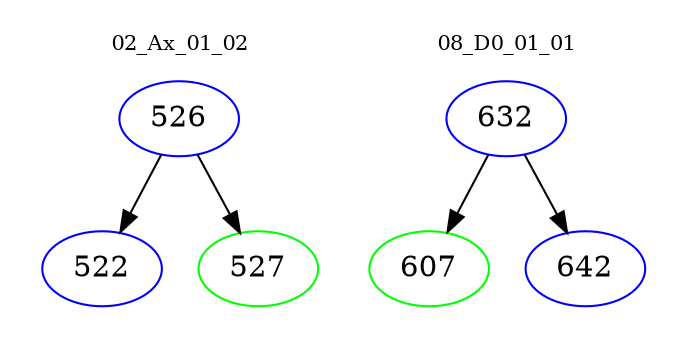 digraph{
subgraph cluster_0 {
color = white
label = "02_Ax_01_02";
fontsize=10;
T0_526 [label="526", color="blue"]
T0_526 -> T0_522 [color="black"]
T0_522 [label="522", color="blue"]
T0_526 -> T0_527 [color="black"]
T0_527 [label="527", color="green"]
}
subgraph cluster_1 {
color = white
label = "08_D0_01_01";
fontsize=10;
T1_632 [label="632", color="blue"]
T1_632 -> T1_607 [color="black"]
T1_607 [label="607", color="green"]
T1_632 -> T1_642 [color="black"]
T1_642 [label="642", color="blue"]
}
}
